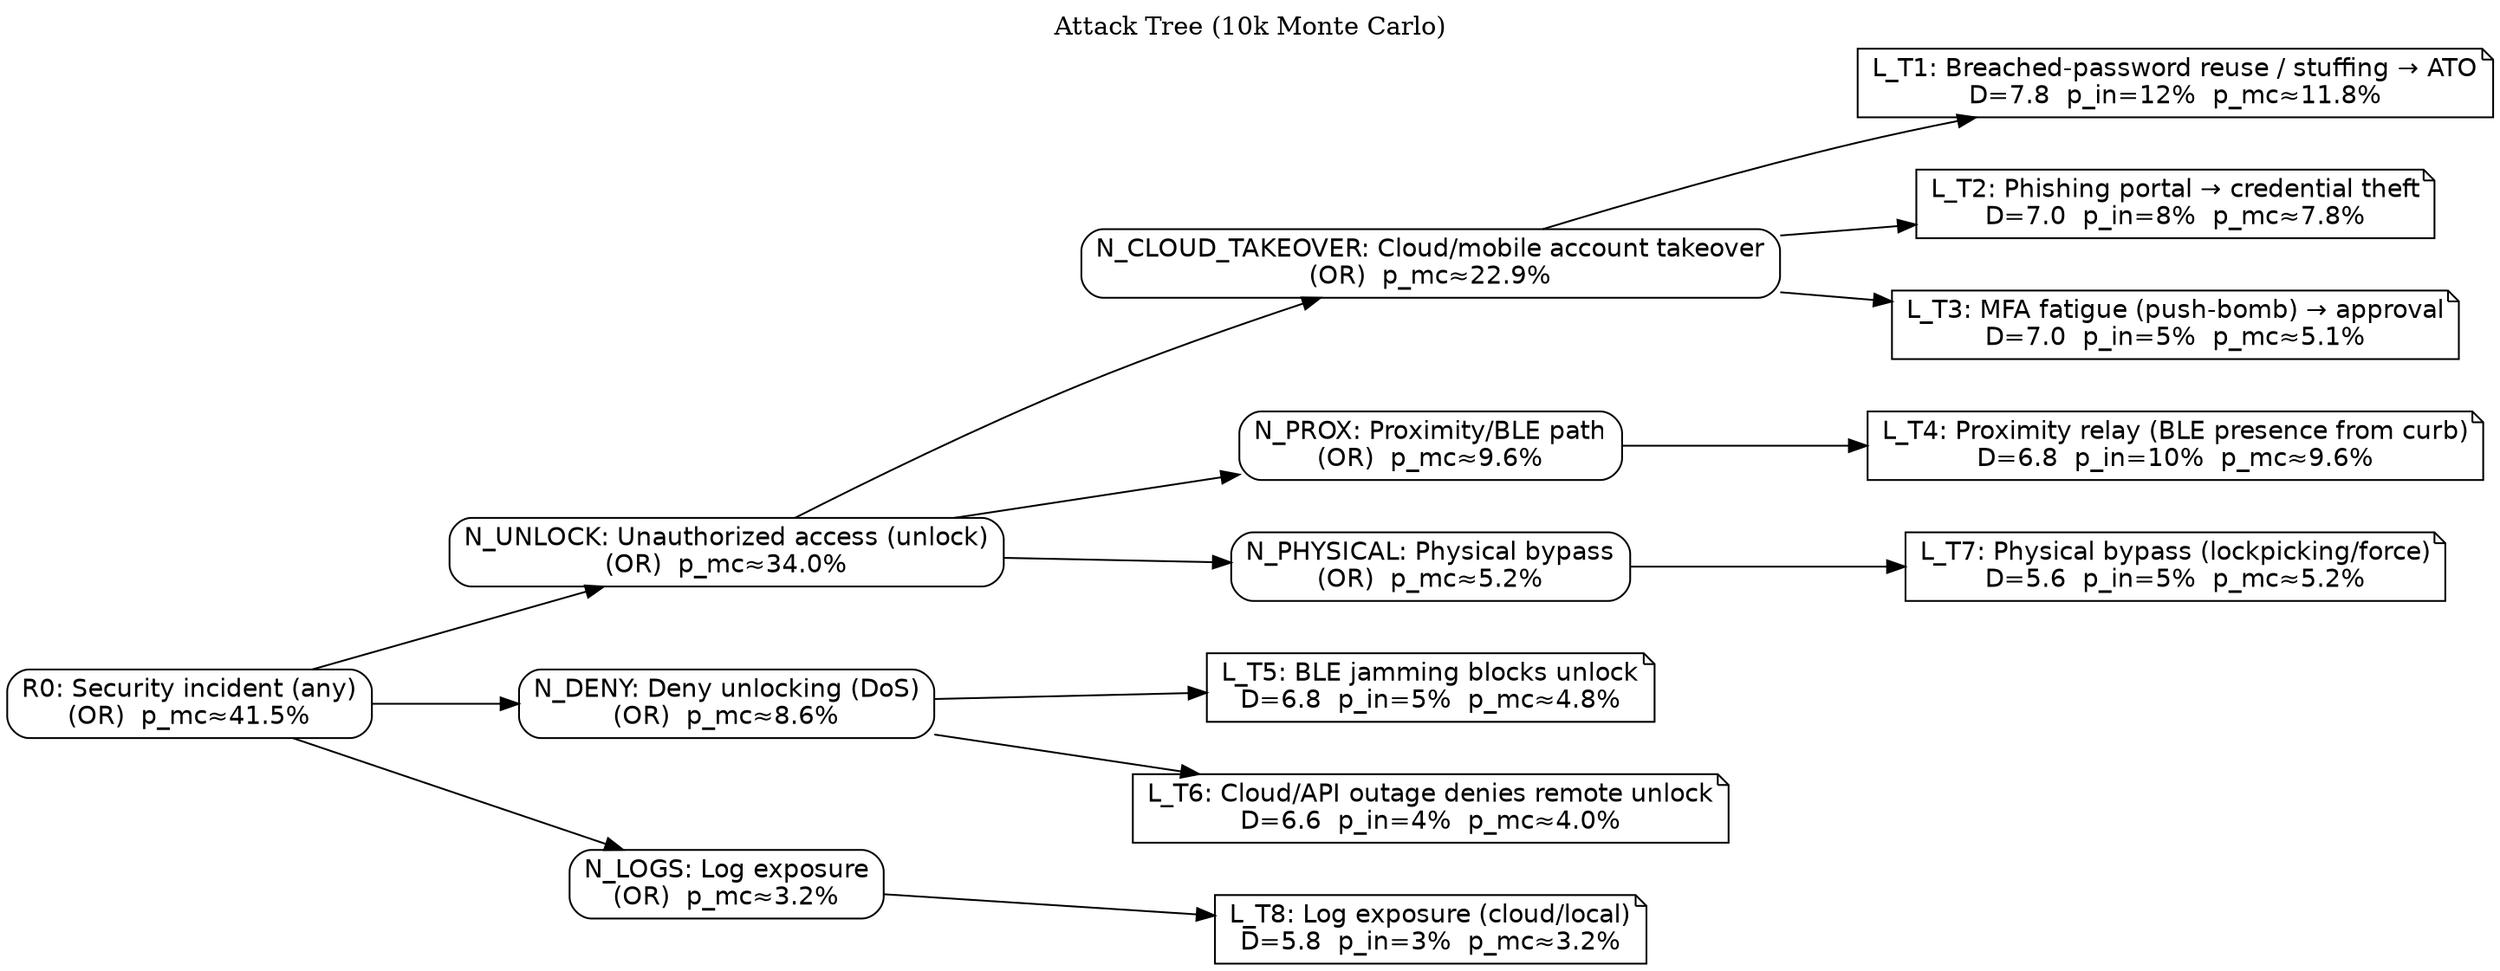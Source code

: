 digraph AttackTreeMC {
  rankdir=LR;
  labelloc=top;
  label="Attack Tree (10k Monte Carlo)";
  graph [ordering="out"];
  nodesep=0.4; ranksep=0.6;
  node [shape=box, style="rounded,filled", fillcolor=white, fontname="Helvetica"];
  edge [fontname="Helvetica"];
  R0 [label="R0: Security incident (any)\n(OR)  p_mc≈41.5%", tooltip="Security incident (any)"];
  N_UNLOCK [label="N_UNLOCK: Unauthorized access (unlock)\n(OR)  p_mc≈34.0%", tooltip="Unauthorized access (unlock)"];
  N_CLOUD_TAKEOVER [label="N_CLOUD_TAKEOVER: Cloud/mobile account takeover\n(OR)  p_mc≈22.9%", tooltip="Cloud/mobile account takeover"];
  N_PROX [label="N_PROX: Proximity/BLE path\n(OR)  p_mc≈9.6%", tooltip="Proximity/BLE path"];
  N_PHYSICAL [label="N_PHYSICAL: Physical bypass\n(OR)  p_mc≈5.2%", tooltip="Physical bypass"];
  N_DENY [label="N_DENY: Deny unlocking (DoS)\n(OR)  p_mc≈8.6%", tooltip="Deny unlocking (DoS)"];
  N_LOGS [label="N_LOGS: Log exposure\n(OR)  p_mc≈3.2%", tooltip="Log exposure"];
  L_T1 [label="L_T1: Breached-password reuse / stuffing → ATO\nD=7.8  p_in=12%  p_mc≈11.8%", shape=note, tooltip="Breached-password reuse / stuffing → ATO"];
  L_T2 [label="L_T2: Phishing portal → credential theft\nD=7.0  p_in=8%  p_mc≈7.8%", shape=note, tooltip="Phishing portal → credential theft"];
  L_T3 [label="L_T3: MFA fatigue (push-bomb) → approval\nD=7.0  p_in=5%  p_mc≈5.1%", shape=note, tooltip="MFA fatigue (push-bomb) → approval"];
  L_T4 [label="L_T4: Proximity relay (BLE presence from curb)\nD=6.8  p_in=10%  p_mc≈9.6%", shape=note, tooltip="Proximity relay (BLE presence from curb)"];
  L_T5 [label="L_T5: BLE jamming blocks unlock\nD=6.8  p_in=5%  p_mc≈4.8%", shape=note, tooltip="BLE jamming blocks unlock"];
  L_T6 [label="L_T6: Cloud/API outage denies remote unlock\nD=6.6  p_in=4%  p_mc≈4.0%", shape=note, tooltip="Cloud/API outage denies remote unlock"];
  L_T7 [label="L_T7: Physical bypass (lockpicking/force)\nD=5.6  p_in=5%  p_mc≈5.2%", shape=note, tooltip="Physical bypass (lockpicking/force)"];
  L_T8 [label="L_T8: Log exposure (cloud/local)\nD=5.8  p_in=3%  p_mc≈3.2%", shape=note, tooltip="Log exposure (cloud/local)"];
  R0 -> { N_UNLOCK N_DENY N_LOGS };
  N_UNLOCK -> { N_CLOUD_TAKEOVER N_PROX N_PHYSICAL };
  N_CLOUD_TAKEOVER -> { L_T1 L_T2 L_T3 };
  N_PROX -> { L_T4 };
  N_PHYSICAL -> { L_T7 };
  N_DENY -> { L_T5 L_T6 };
  N_LOGS -> { L_T8 };
}